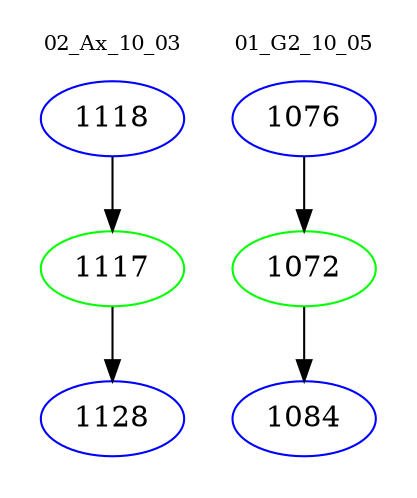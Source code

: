 digraph{
subgraph cluster_0 {
color = white
label = "02_Ax_10_03";
fontsize=10;
T0_1118 [label="1118", color="blue"]
T0_1118 -> T0_1117 [color="black"]
T0_1117 [label="1117", color="green"]
T0_1117 -> T0_1128 [color="black"]
T0_1128 [label="1128", color="blue"]
}
subgraph cluster_1 {
color = white
label = "01_G2_10_05";
fontsize=10;
T1_1076 [label="1076", color="blue"]
T1_1076 -> T1_1072 [color="black"]
T1_1072 [label="1072", color="green"]
T1_1072 -> T1_1084 [color="black"]
T1_1084 [label="1084", color="blue"]
}
}
